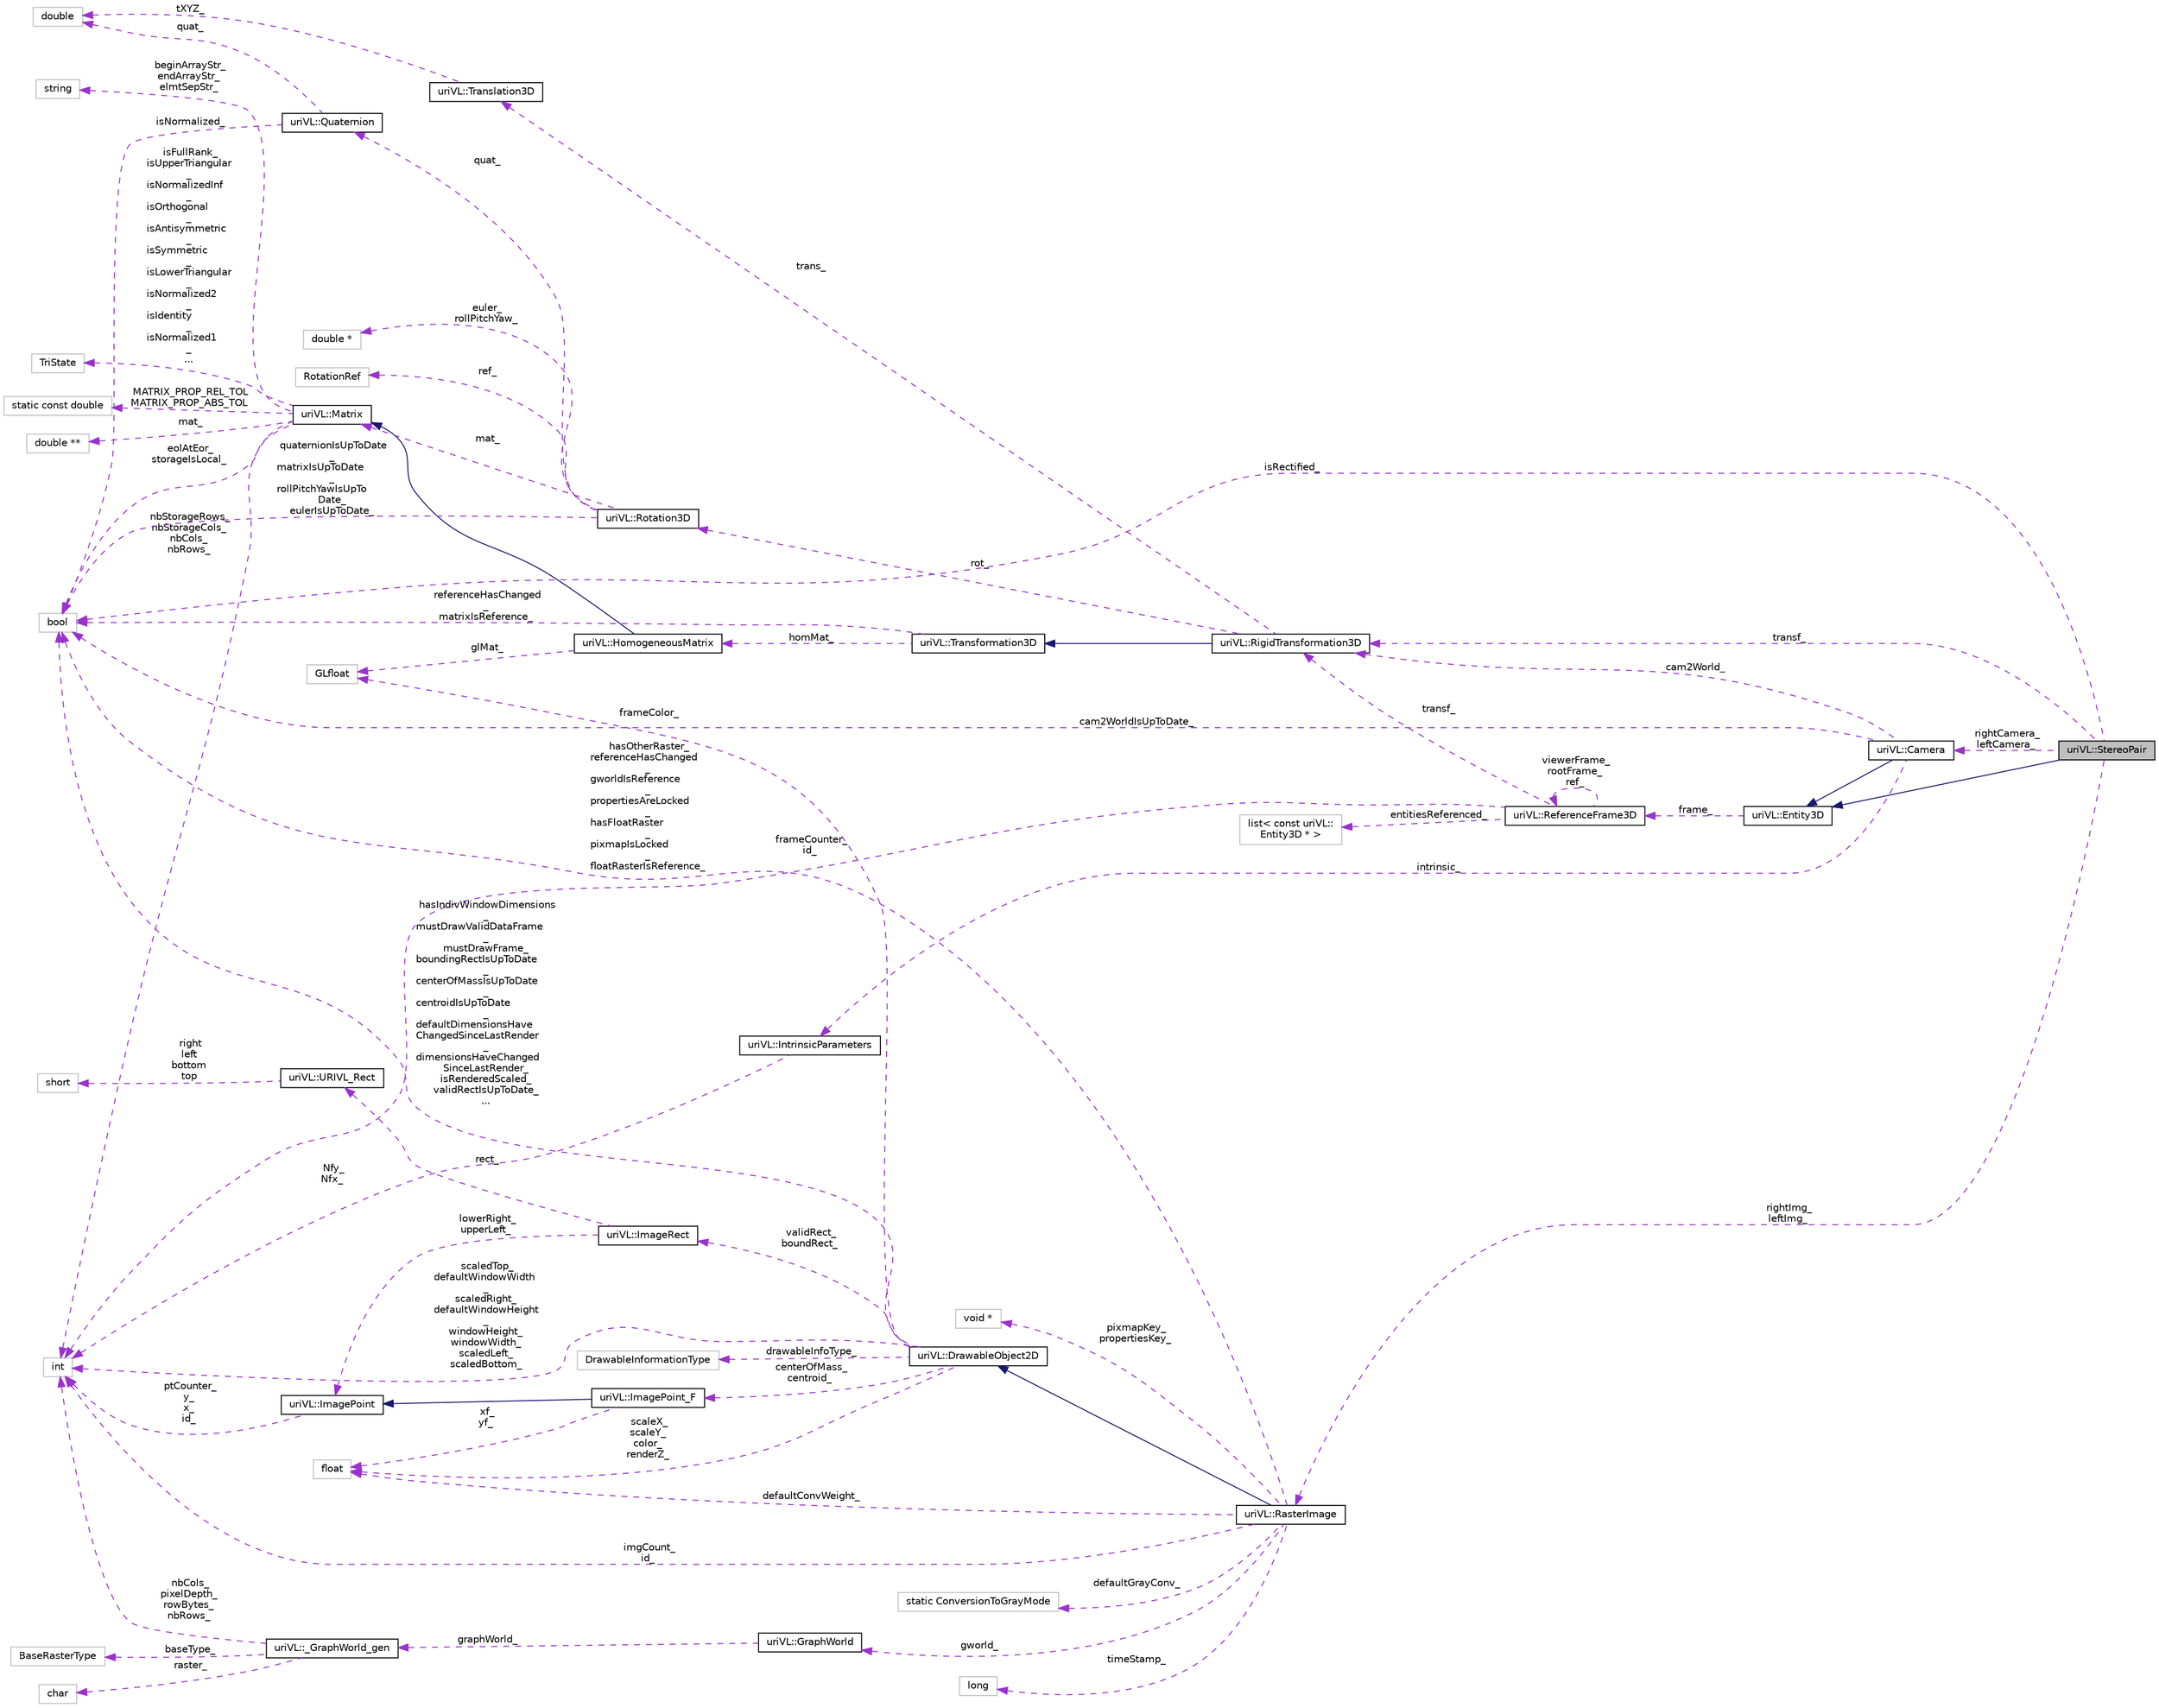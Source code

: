 digraph "uriVL::StereoPair"
{
  edge [fontname="Helvetica",fontsize="10",labelfontname="Helvetica",labelfontsize="10"];
  node [fontname="Helvetica",fontsize="10",shape=record];
  rankdir="LR";
  Node1 [label="uriVL::StereoPair",height=0.2,width=0.4,color="black", fillcolor="grey75", style="filled", fontcolor="black"];
  Node2 -> Node1 [dir="back",color="midnightblue",fontsize="10",style="solid",fontname="Helvetica"];
  Node2 [label="uriVL::Entity3D",height=0.2,width=0.4,color="black", fillcolor="white", style="filled",URL="$classuriVL_1_1Entity3D.html",tooltip="The base virtual Entity3D class. "];
  Node3 -> Node2 [dir="back",color="darkorchid3",fontsize="10",style="dashed",label=" frame_" ,fontname="Helvetica"];
  Node3 [label="uriVL::ReferenceFrame3D",height=0.2,width=0.4,color="black", fillcolor="white", style="filled",URL="$classuriVL_1_1ReferenceFrame3D.html",tooltip="A ReferenceFrame3D is the object relative to which any Entity3D is defined. "];
  Node4 -> Node3 [dir="back",color="darkorchid3",fontsize="10",style="dashed",label=" entitiesReferenced_" ,fontname="Helvetica"];
  Node4 [label="list\< const uriVL::\lEntity3D * \>",height=0.2,width=0.4,color="grey75", fillcolor="white", style="filled"];
  Node5 -> Node3 [dir="back",color="darkorchid3",fontsize="10",style="dashed",label=" frameCounter_\nid_" ,fontname="Helvetica"];
  Node5 [label="int",height=0.2,width=0.4,color="grey75", fillcolor="white", style="filled"];
  Node3 -> Node3 [dir="back",color="darkorchid3",fontsize="10",style="dashed",label=" viewerFrame_\nrootFrame_\nref_" ,fontname="Helvetica"];
  Node6 -> Node3 [dir="back",color="darkorchid3",fontsize="10",style="dashed",label=" transf_" ,fontname="Helvetica"];
  Node6 [label="uriVL::RigidTransformation3D",height=0.2,width=0.4,color="black", fillcolor="white", style="filled",URL="$classuriVL_1_1RigidTransformation3D.html",tooltip="A RigidTransformation is a transformation between reference frames that preserves angles and lengths..."];
  Node7 -> Node6 [dir="back",color="midnightblue",fontsize="10",style="solid",fontname="Helvetica"];
  Node7 [label="uriVL::Transformation3D",height=0.2,width=0.4,color="black", fillcolor="white", style="filled",URL="$classuriVL_1_1Transformation3D.html",tooltip="Virtual base class for all 3D transformation that can be represented by a 4 by 4 homogenous matrix..."];
  Node8 -> Node7 [dir="back",color="darkorchid3",fontsize="10",style="dashed",label=" homMat_" ,fontname="Helvetica"];
  Node8 [label="uriVL::HomogeneousMatrix",height=0.2,width=0.4,color="black", fillcolor="white", style="filled",URL="$classuriVL_1_1HomogeneousMatrix.html",tooltip="Implements 4x4 homogeneous matrices used to represent 3D transformations. "];
  Node9 -> Node8 [dir="back",color="midnightblue",fontsize="10",style="solid",fontname="Helvetica"];
  Node9 [label="uriVL::Matrix",height=0.2,width=0.4,color="black", fillcolor="white", style="filled",URL="$classuriVL_1_1Matrix.html",tooltip="Implements the Matrix class of Linear Algebra matrices. "];
  Node5 -> Node9 [dir="back",color="darkorchid3",fontsize="10",style="dashed",label=" nbStorageRows_\nnbStorageCols_\nnbCols_\nnbRows_" ,fontname="Helvetica"];
  Node10 -> Node9 [dir="back",color="darkorchid3",fontsize="10",style="dashed",label=" beginArrayStr_\nendArrayStr_\nelmtSepStr_" ,fontname="Helvetica"];
  Node10 [label="string",height=0.2,width=0.4,color="grey75", fillcolor="white", style="filled"];
  Node11 -> Node9 [dir="back",color="darkorchid3",fontsize="10",style="dashed",label=" eolAtEor_\nstorageIsLocal_" ,fontname="Helvetica"];
  Node11 [label="bool",height=0.2,width=0.4,color="grey75", fillcolor="white", style="filled"];
  Node12 -> Node9 [dir="back",color="darkorchid3",fontsize="10",style="dashed",label=" isFullRank_\nisUpperTriangular\l_\nisNormalizedInf\l_\nisOrthogonal\l_\nisAntisymmetric\l_\nisSymmetric\l_\nisLowerTriangular\l_\nisNormalized2\l_\nisIdentity\l_\nisNormalized1\l_\n..." ,fontname="Helvetica"];
  Node12 [label="TriState",height=0.2,width=0.4,color="grey75", fillcolor="white", style="filled"];
  Node13 -> Node9 [dir="back",color="darkorchid3",fontsize="10",style="dashed",label=" MATRIX_PROP_REL_TOL\nMATRIX_PROP_ABS_TOL" ,fontname="Helvetica"];
  Node13 [label="static const double",height=0.2,width=0.4,color="grey75", fillcolor="white", style="filled"];
  Node14 -> Node9 [dir="back",color="darkorchid3",fontsize="10",style="dashed",label=" mat_" ,fontname="Helvetica"];
  Node14 [label="double **",height=0.2,width=0.4,color="grey75", fillcolor="white", style="filled"];
  Node15 -> Node8 [dir="back",color="darkorchid3",fontsize="10",style="dashed",label=" glMat_" ,fontname="Helvetica"];
  Node15 [label="GLfloat",height=0.2,width=0.4,color="grey75", fillcolor="white", style="filled"];
  Node11 -> Node7 [dir="back",color="darkorchid3",fontsize="10",style="dashed",label=" referenceHasChanged\l_\nmatrixIsReference_" ,fontname="Helvetica"];
  Node16 -> Node6 [dir="back",color="darkorchid3",fontsize="10",style="dashed",label=" rot_" ,fontname="Helvetica"];
  Node16 [label="uriVL::Rotation3D",height=0.2,width=0.4,color="black", fillcolor="white", style="filled",URL="$classuriVL_1_1Rotation3D.html",tooltip="A Rotation3D is a component of any RigidTransformation3D. "];
  Node9 -> Node16 [dir="back",color="darkorchid3",fontsize="10",style="dashed",label=" mat_" ,fontname="Helvetica"];
  Node17 -> Node16 [dir="back",color="darkorchid3",fontsize="10",style="dashed",label=" euler_\nrollPitchYaw_" ,fontname="Helvetica"];
  Node17 [label="double *",height=0.2,width=0.4,color="grey75", fillcolor="white", style="filled"];
  Node18 -> Node16 [dir="back",color="darkorchid3",fontsize="10",style="dashed",label=" ref_" ,fontname="Helvetica"];
  Node18 [label="RotationRef",height=0.2,width=0.4,color="grey75", fillcolor="white", style="filled"];
  Node19 -> Node16 [dir="back",color="darkorchid3",fontsize="10",style="dashed",label=" quat_" ,fontname="Helvetica"];
  Node19 [label="uriVL::Quaternion",height=0.2,width=0.4,color="black", fillcolor="white", style="filled",URL="$classuriVL_1_1Quaternion.html",tooltip="Quaternion Class. "];
  Node20 -> Node19 [dir="back",color="darkorchid3",fontsize="10",style="dashed",label=" quat_" ,fontname="Helvetica"];
  Node20 [label="double",height=0.2,width=0.4,color="grey75", fillcolor="white", style="filled"];
  Node11 -> Node19 [dir="back",color="darkorchid3",fontsize="10",style="dashed",label=" isNormalized_" ,fontname="Helvetica"];
  Node11 -> Node16 [dir="back",color="darkorchid3",fontsize="10",style="dashed",label=" quaternionIsUpToDate\l_\nmatrixIsUpToDate\l_\nrollPitchYawIsUpTo\lDate_\neulerIsUpToDate_" ,fontname="Helvetica"];
  Node21 -> Node6 [dir="back",color="darkorchid3",fontsize="10",style="dashed",label=" trans_" ,fontname="Helvetica"];
  Node21 [label="uriVL::Translation3D",height=0.2,width=0.4,color="black", fillcolor="white", style="filled",URL="$classuriVL_1_1Translation3D.html",tooltip="A Translation object is always stored as an array of three double numbers for the X..."];
  Node20 -> Node21 [dir="back",color="darkorchid3",fontsize="10",style="dashed",label=" tXYZ_" ,fontname="Helvetica"];
  Node22 -> Node1 [dir="back",color="darkorchid3",fontsize="10",style="dashed",label=" rightCamera_\nleftCamera_" ,fontname="Helvetica"];
  Node22 [label="uriVL::Camera",height=0.2,width=0.4,color="black", fillcolor="white", style="filled",URL="$classuriVL_1_1Camera.html",tooltip="The base virtual Camera class. "];
  Node2 -> Node22 [dir="back",color="midnightblue",fontsize="10",style="solid",fontname="Helvetica"];
  Node23 -> Node22 [dir="back",color="darkorchid3",fontsize="10",style="dashed",label=" intrinsic_" ,fontname="Helvetica"];
  Node23 [label="uriVL::IntrinsicParameters",height=0.2,width=0.4,color="black", fillcolor="white", style="filled",URL="$classuriVL_1_1IntrinsicParameters.html",tooltip="Parent class for all descriptors of a camera&#39;s intrinsic parameters. "];
  Node5 -> Node23 [dir="back",color="darkorchid3",fontsize="10",style="dashed",label=" Nfy_\nNfx_" ,fontname="Helvetica"];
  Node11 -> Node22 [dir="back",color="darkorchid3",fontsize="10",style="dashed",label=" cam2WorldIsUpToDate_" ,fontname="Helvetica"];
  Node6 -> Node22 [dir="back",color="darkorchid3",fontsize="10",style="dashed",label=" cam2World_" ,fontname="Helvetica"];
  Node11 -> Node1 [dir="back",color="darkorchid3",fontsize="10",style="dashed",label=" isRectified_" ,fontname="Helvetica"];
  Node6 -> Node1 [dir="back",color="darkorchid3",fontsize="10",style="dashed",label=" transf_" ,fontname="Helvetica"];
  Node24 -> Node1 [dir="back",color="darkorchid3",fontsize="10",style="dashed",label=" rightImg_\nleftImg_" ,fontname="Helvetica"];
  Node24 [label="uriVL::RasterImage",height=0.2,width=0.4,color="black", fillcolor="white", style="filled",URL="$classuriVL_1_1RasterImage.html",tooltip="Virtual base image class. "];
  Node25 -> Node24 [dir="back",color="midnightblue",fontsize="10",style="solid",fontname="Helvetica"];
  Node25 [label="uriVL::DrawableObject2D",height=0.2,width=0.4,color="black", fillcolor="white", style="filled",URL="$classuriVL_1_1DrawableObject2D.html",tooltip="Virtual base DrawableObject2D class. "];
  Node15 -> Node25 [dir="back",color="darkorchid3",fontsize="10",style="dashed",label=" frameColor_" ,fontname="Helvetica"];
  Node26 -> Node25 [dir="back",color="darkorchid3",fontsize="10",style="dashed",label=" validRect_\nboundRect_" ,fontname="Helvetica"];
  Node26 [label="uriVL::ImageRect",height=0.2,width=0.4,color="black", fillcolor="white", style="filled",URL="$classuriVL_1_1ImageRect.html",tooltip="Implements the ImageRect class. "];
  Node27 -> Node26 [dir="back",color="darkorchid3",fontsize="10",style="dashed",label=" rect_" ,fontname="Helvetica"];
  Node27 [label="uriVL::URIVL_Rect",height=0.2,width=0.4,color="black", fillcolor="white", style="filled",URL="$structuriVL_1_1URIVL__Rect.html",tooltip="For platforms not supported by Quicktime, we need to define Rect. "];
  Node28 -> Node27 [dir="back",color="darkorchid3",fontsize="10",style="dashed",label=" right\nleft\nbottom\ntop" ,fontname="Helvetica"];
  Node28 [label="short",height=0.2,width=0.4,color="grey75", fillcolor="white", style="filled"];
  Node29 -> Node26 [dir="back",color="darkorchid3",fontsize="10",style="dashed",label=" lowerRight_\nupperLeft_" ,fontname="Helvetica"];
  Node29 [label="uriVL::ImagePoint",height=0.2,width=0.4,color="black", fillcolor="white", style="filled",URL="$classuriVL_1_1ImagePoint.html",tooltip="Implements the ImagePoint class. "];
  Node5 -> Node29 [dir="back",color="darkorchid3",fontsize="10",style="dashed",label=" ptCounter_\ny_\nx_\nid_" ,fontname="Helvetica"];
  Node30 -> Node25 [dir="back",color="darkorchid3",fontsize="10",style="dashed",label=" centerOfMass_\ncentroid_" ,fontname="Helvetica"];
  Node30 [label="uriVL::ImagePoint_F",height=0.2,width=0.4,color="black", fillcolor="white", style="filled",URL="$classuriVL_1_1ImagePoint__F.html",tooltip="Implements the ImagePoint_F class. "];
  Node29 -> Node30 [dir="back",color="midnightblue",fontsize="10",style="solid",fontname="Helvetica"];
  Node31 -> Node30 [dir="back",color="darkorchid3",fontsize="10",style="dashed",label=" xf_\nyf_" ,fontname="Helvetica"];
  Node31 [label="float",height=0.2,width=0.4,color="grey75", fillcolor="white", style="filled"];
  Node31 -> Node25 [dir="back",color="darkorchid3",fontsize="10",style="dashed",label=" scaleX_\nscaleY_\ncolor_\nrenderZ_" ,fontname="Helvetica"];
  Node5 -> Node25 [dir="back",color="darkorchid3",fontsize="10",style="dashed",label=" scaledTop_\ndefaultWindowWidth\l_\nscaledRight_\ndefaultWindowHeight\l_\nwindowHeight_\nwindowWidth_\nscaledLeft_\nscaledBottom_" ,fontname="Helvetica"];
  Node11 -> Node25 [dir="back",color="darkorchid3",fontsize="10",style="dashed",label=" hasIndivWindowDimensions\l_\nmustDrawValidDataFrame\l_\nmustDrawFrame_\nboundingRectIsUpToDate\l_\ncenterOfMassIsUpToDate\l_\ncentroidIsUpToDate\l_\ndefaultDimensionsHave\lChangedSinceLastRender\l_\ndimensionsHaveChanged\lSinceLastRender_\nisRenderedScaled_\nvalidRectIsUpToDate_\n..." ,fontname="Helvetica"];
  Node32 -> Node25 [dir="back",color="darkorchid3",fontsize="10",style="dashed",label=" drawableInfoType_" ,fontname="Helvetica"];
  Node32 [label="DrawableInformationType",height=0.2,width=0.4,color="grey75", fillcolor="white", style="filled"];
  Node33 -> Node24 [dir="back",color="darkorchid3",fontsize="10",style="dashed",label=" gworld_" ,fontname="Helvetica"];
  Node33 [label="uriVL::GraphWorld",height=0.2,width=0.4,color="black", fillcolor="white", style="filled",URL="$classuriVL_1_1GraphWorld.html",tooltip="Implements the GraphWorld class. "];
  Node34 -> Node33 [dir="back",color="darkorchid3",fontsize="10",style="dashed",label=" graphWorld_" ,fontname="Helvetica"];
  Node34 [label="uriVL::_GraphWorld_gen",height=0.2,width=0.4,color="black", fillcolor="white", style="filled",URL="$classuriVL_1_1__GraphWorld__gen.html",tooltip="Implements the _GraphWorld_gen class. "];
  Node35 -> Node34 [dir="back",color="darkorchid3",fontsize="10",style="dashed",label=" raster_" ,fontname="Helvetica"];
  Node35 [label="char",height=0.2,width=0.4,color="grey75", fillcolor="white", style="filled"];
  Node36 -> Node34 [dir="back",color="darkorchid3",fontsize="10",style="dashed",label=" baseType_" ,fontname="Helvetica"];
  Node36 [label="BaseRasterType",height=0.2,width=0.4,color="grey75", fillcolor="white", style="filled"];
  Node5 -> Node34 [dir="back",color="darkorchid3",fontsize="10",style="dashed",label=" nbCols_\npixelDepth_\nrowBytes_\nnbRows_" ,fontname="Helvetica"];
  Node31 -> Node24 [dir="back",color="darkorchid3",fontsize="10",style="dashed",label=" defaultConvWeight_" ,fontname="Helvetica"];
  Node5 -> Node24 [dir="back",color="darkorchid3",fontsize="10",style="dashed",label=" imgCount_\nid_" ,fontname="Helvetica"];
  Node11 -> Node24 [dir="back",color="darkorchid3",fontsize="10",style="dashed",label=" hasOtherRaster_\nreferenceHasChanged\l_\ngworldIsReference\l_\npropertiesAreLocked\l_\nhasFloatRaster\l_\npixmapIsLocked\l_\nfloatRasterIsReference_" ,fontname="Helvetica"];
  Node37 -> Node24 [dir="back",color="darkorchid3",fontsize="10",style="dashed",label=" defaultGrayConv_" ,fontname="Helvetica"];
  Node37 [label="static ConversionToGrayMode",height=0.2,width=0.4,color="grey75", fillcolor="white", style="filled"];
  Node38 -> Node24 [dir="back",color="darkorchid3",fontsize="10",style="dashed",label=" timeStamp_" ,fontname="Helvetica"];
  Node38 [label="long",height=0.2,width=0.4,color="grey75", fillcolor="white", style="filled"];
  Node39 -> Node24 [dir="back",color="darkorchid3",fontsize="10",style="dashed",label=" pixmapKey_\npropertiesKey_" ,fontname="Helvetica"];
  Node39 [label="void *",height=0.2,width=0.4,color="grey75", fillcolor="white", style="filled"];
}
